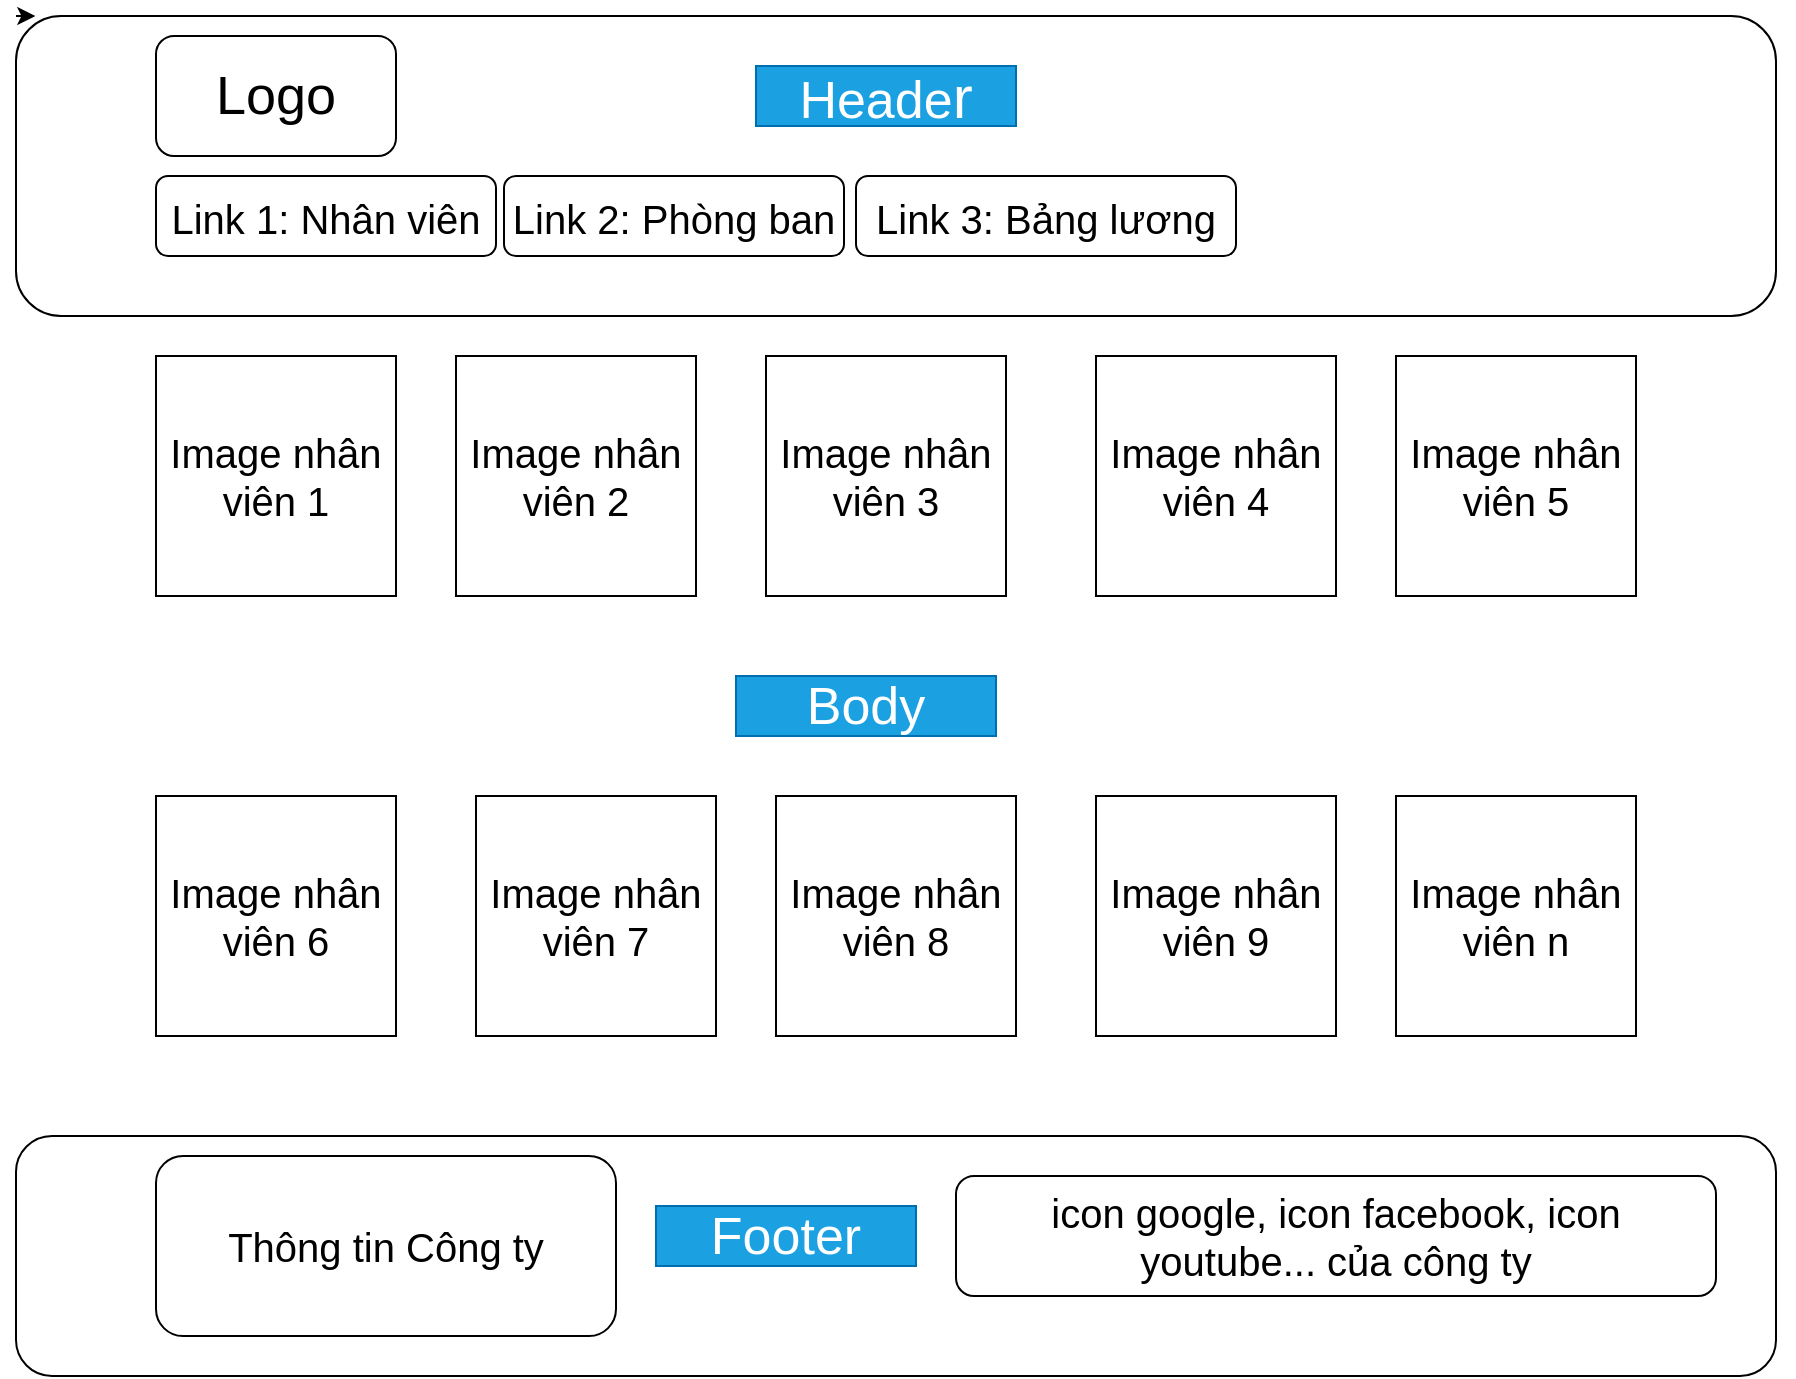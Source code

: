 <mxfile>
    <diagram id="TGtdZjBAEQ2gtQhgbbFU" name="Nhân viên">
        <mxGraphModel dx="1702" dy="1842" grid="1" gridSize="10" guides="1" tooltips="1" connect="1" arrows="1" fold="1" page="1" pageScale="1" pageWidth="827" pageHeight="1169" math="0" shadow="0">
            <root>
                <mxCell id="0"/>
                <mxCell id="1" parent="0"/>
                <mxCell id="3" style="edgeStyle=none;html=1;exitX=1;exitY=0;exitDx=0;exitDy=0;" parent="1" edge="1">
                    <mxGeometry relative="1" as="geometry">
                        <mxPoint x="130" y="10" as="sourcePoint"/>
                        <mxPoint x="130" y="47.5" as="targetPoint"/>
                    </mxGeometry>
                </mxCell>
                <mxCell id="4" style="edgeStyle=none;html=1;" parent="1" edge="1">
                    <mxGeometry relative="1" as="geometry">
                        <mxPoint x="130" y="32.5" as="sourcePoint"/>
                        <mxPoint x="130" y="47.5" as="targetPoint"/>
                    </mxGeometry>
                </mxCell>
                <mxCell id="7" style="edgeStyle=none;html=1;fontSize=27;" parent="1" edge="1">
                    <mxGeometry relative="1" as="geometry">
                        <mxPoint x="190" y="70" as="targetPoint"/>
                        <mxPoint x="190" y="70" as="sourcePoint"/>
                    </mxGeometry>
                </mxCell>
                <mxCell id="8" value="&lt;div&gt;&lt;blockquote style=&quot;margin: 0 0 0 40px ; border: none ; padding: 0px&quot;&gt;&lt;div&gt;&lt;br&gt;&lt;/div&gt;&lt;/blockquote&gt;&lt;/div&gt;" style="rounded=1;whiteSpace=wrap;html=1;fontSize=27;align=center;" parent="1" vertex="1">
                    <mxGeometry width="880" height="150" as="geometry"/>
                </mxCell>
                <mxCell id="9" value="Logo" style="rounded=1;whiteSpace=wrap;html=1;fontSize=27;" parent="1" vertex="1">
                    <mxGeometry x="70" y="10" width="120" height="60" as="geometry"/>
                </mxCell>
                <mxCell id="10" value="&lt;font style=&quot;font-size: 20px&quot;&gt;Link 1: Nhân viên&lt;/font&gt;" style="rounded=1;whiteSpace=wrap;html=1;fontSize=27;" parent="1" vertex="1">
                    <mxGeometry x="70" y="80" width="170" height="40" as="geometry"/>
                </mxCell>
                <mxCell id="26" value="&lt;font style=&quot;font-size: 20px&quot;&gt;Link 2: Phòng ban&lt;/font&gt;" style="rounded=1;whiteSpace=wrap;html=1;fontSize=27;" parent="1" vertex="1">
                    <mxGeometry x="244" y="80" width="170" height="40" as="geometry"/>
                </mxCell>
                <mxCell id="27" value="&lt;font style=&quot;font-size: 20px&quot;&gt;Link 3: Bảng lương&lt;/font&gt;" style="rounded=1;whiteSpace=wrap;html=1;fontSize=27;" parent="1" vertex="1">
                    <mxGeometry x="420" y="80" width="190" height="40" as="geometry"/>
                </mxCell>
                <mxCell id="28" style="edgeStyle=none;html=1;exitX=1;exitY=0.5;exitDx=0;exitDy=0;fontSize=20;" parent="1" source="8" edge="1">
                    <mxGeometry relative="1" as="geometry">
                        <mxPoint x="880" y="75" as="targetPoint"/>
                    </mxGeometry>
                </mxCell>
                <mxCell id="29" value="&lt;font style=&quot;font-size: 20px&quot;&gt;Image nhân viên 1&lt;/font&gt;" style="whiteSpace=wrap;html=1;aspect=fixed;fontSize=20;" parent="1" vertex="1">
                    <mxGeometry x="70" y="170" width="120" height="120" as="geometry"/>
                </mxCell>
                <mxCell id="30" value="" style="rounded=1;whiteSpace=wrap;html=1;fontSize=20;" parent="1" vertex="1">
                    <mxGeometry y="560" width="880" height="120" as="geometry"/>
                </mxCell>
                <mxCell id="31" value="Thông tin Công ty" style="rounded=1;whiteSpace=wrap;html=1;fontSize=20;" parent="1" vertex="1">
                    <mxGeometry x="70" y="570" width="230" height="90" as="geometry"/>
                </mxCell>
                <mxCell id="32" value="icon google, icon facebook, icon youtube... của công ty" style="rounded=1;whiteSpace=wrap;html=1;fontSize=20;" parent="1" vertex="1">
                    <mxGeometry x="470" y="580" width="380" height="60" as="geometry"/>
                </mxCell>
                <mxCell id="33" value="&lt;font style=&quot;font-size: 26px&quot;&gt;Heade&lt;/font&gt;&lt;font style=&quot;font-size: 30px&quot;&gt;r&lt;/font&gt;" style="text;html=1;strokeColor=#006EAF;fillColor=#1ba1e2;align=center;verticalAlign=middle;whiteSpace=wrap;rounded=0;fontSize=15;fontColor=#ffffff;" parent="1" vertex="1">
                    <mxGeometry x="370" y="25" width="130" height="30" as="geometry"/>
                </mxCell>
                <mxCell id="36" value="&lt;span style=&quot;font-size: 26px&quot;&gt;Footer&lt;/span&gt;" style="text;html=1;strokeColor=#006EAF;fillColor=#1ba1e2;align=center;verticalAlign=middle;whiteSpace=wrap;rounded=0;fontSize=15;fontColor=#ffffff;" parent="1" vertex="1">
                    <mxGeometry x="320" y="595" width="130" height="30" as="geometry"/>
                </mxCell>
                <mxCell id="37" value="&lt;font style=&quot;font-size: 20px&quot;&gt;Image nhân viên 2&lt;/font&gt;" style="whiteSpace=wrap;html=1;aspect=fixed;fontSize=20;" parent="1" vertex="1">
                    <mxGeometry x="220" y="170" width="120" height="120" as="geometry"/>
                </mxCell>
                <mxCell id="38" value="&lt;font style=&quot;font-size: 20px&quot;&gt;Image nhân viên 3&lt;/font&gt;" style="whiteSpace=wrap;html=1;aspect=fixed;fontSize=20;" parent="1" vertex="1">
                    <mxGeometry x="375" y="170" width="120" height="120" as="geometry"/>
                </mxCell>
                <mxCell id="39" value="&lt;font style=&quot;font-size: 20px&quot;&gt;Image nhân viên 4&lt;/font&gt;" style="whiteSpace=wrap;html=1;aspect=fixed;fontSize=20;" parent="1" vertex="1">
                    <mxGeometry x="540" y="170" width="120" height="120" as="geometry"/>
                </mxCell>
                <mxCell id="40" value="&lt;font style=&quot;font-size: 20px&quot;&gt;Image nhân viên 5&lt;/font&gt;" style="whiteSpace=wrap;html=1;aspect=fixed;fontSize=20;" parent="1" vertex="1">
                    <mxGeometry x="690" y="170" width="120" height="120" as="geometry"/>
                </mxCell>
                <mxCell id="41" value="&lt;font style=&quot;font-size: 20px&quot;&gt;Image nhân viên 6&lt;/font&gt;" style="whiteSpace=wrap;html=1;aspect=fixed;fontSize=20;" parent="1" vertex="1">
                    <mxGeometry x="70" y="390" width="120" height="120" as="geometry"/>
                </mxCell>
                <mxCell id="42" value="&lt;font style=&quot;font-size: 20px&quot;&gt;Image nhân viên 7&lt;/font&gt;" style="whiteSpace=wrap;html=1;aspect=fixed;fontSize=20;" parent="1" vertex="1">
                    <mxGeometry x="230" y="390" width="120" height="120" as="geometry"/>
                </mxCell>
                <mxCell id="43" value="&lt;font style=&quot;font-size: 20px&quot;&gt;Image nhân viên 8&lt;/font&gt;" style="whiteSpace=wrap;html=1;aspect=fixed;fontSize=20;" parent="1" vertex="1">
                    <mxGeometry x="380" y="390" width="120" height="120" as="geometry"/>
                </mxCell>
                <mxCell id="44" value="&lt;font style=&quot;font-size: 20px&quot;&gt;Image nhân viên 9&lt;/font&gt;" style="whiteSpace=wrap;html=1;aspect=fixed;fontSize=20;" parent="1" vertex="1">
                    <mxGeometry x="540" y="390" width="120" height="120" as="geometry"/>
                </mxCell>
                <mxCell id="45" value="&lt;font style=&quot;font-size: 20px&quot;&gt;Image nhân viên n&lt;/font&gt;" style="whiteSpace=wrap;html=1;aspect=fixed;fontSize=20;" parent="1" vertex="1">
                    <mxGeometry x="690" y="390" width="120" height="120" as="geometry"/>
                </mxCell>
                <mxCell id="46" value="&lt;span style=&quot;font-size: 26px&quot;&gt;Body&lt;/span&gt;" style="text;html=1;strokeColor=#006EAF;fillColor=#1ba1e2;align=center;verticalAlign=middle;whiteSpace=wrap;rounded=0;fontSize=15;fontColor=#ffffff;" parent="1" vertex="1">
                    <mxGeometry x="360" y="330" width="130" height="30" as="geometry"/>
                </mxCell>
                <mxCell id="47" style="edgeStyle=none;html=1;exitX=1;exitY=0.5;exitDx=0;exitDy=0;fontSize=30;" parent="1" source="8" edge="1">
                    <mxGeometry relative="1" as="geometry">
                        <mxPoint x="880" y="75" as="targetPoint"/>
                    </mxGeometry>
                </mxCell>
                <mxCell id="48" style="edgeStyle=none;html=1;exitX=0;exitY=0;exitDx=0;exitDy=0;entryX=0.011;entryY=0;entryDx=0;entryDy=0;entryPerimeter=0;" parent="1" source="8" target="8" edge="1">
                    <mxGeometry relative="1" as="geometry"/>
                </mxCell>
            </root>
        </mxGraphModel>
    </diagram>
    <diagram id="_Ha06pScQ3MpWrvTOpGN" name="Phòng ban">
        <mxGraphModel dx="875" dy="673" grid="1" gridSize="10" guides="1" tooltips="1" connect="1" arrows="1" fold="1" page="1" pageScale="1" pageWidth="827" pageHeight="1169" math="0" shadow="0">
            <root>
                <mxCell id="LRxoR7575IsXHm4RW5tJ-0"/>
                <mxCell id="LRxoR7575IsXHm4RW5tJ-1" parent="LRxoR7575IsXHm4RW5tJ-0"/>
                <mxCell id="LRxoR7575IsXHm4RW5tJ-2" style="edgeStyle=none;html=1;exitX=1;exitY=0;exitDx=0;exitDy=0;" parent="LRxoR7575IsXHm4RW5tJ-1" edge="1">
                    <mxGeometry relative="1" as="geometry">
                        <mxPoint x="240" y="70" as="sourcePoint"/>
                        <mxPoint x="240" y="107.5" as="targetPoint"/>
                    </mxGeometry>
                </mxCell>
                <mxCell id="LRxoR7575IsXHm4RW5tJ-3" style="edgeStyle=none;html=1;" parent="LRxoR7575IsXHm4RW5tJ-1" edge="1">
                    <mxGeometry relative="1" as="geometry">
                        <mxPoint x="240" y="92.5" as="sourcePoint"/>
                        <mxPoint x="240" y="107.5" as="targetPoint"/>
                    </mxGeometry>
                </mxCell>
                <mxCell id="LRxoR7575IsXHm4RW5tJ-4" style="edgeStyle=none;html=1;fontSize=27;" parent="LRxoR7575IsXHm4RW5tJ-1" edge="1">
                    <mxGeometry relative="1" as="geometry">
                        <mxPoint x="300" y="130" as="targetPoint"/>
                        <mxPoint x="300" y="130" as="sourcePoint"/>
                    </mxGeometry>
                </mxCell>
                <mxCell id="LRxoR7575IsXHm4RW5tJ-5" value="&lt;div&gt;&lt;blockquote style=&quot;margin: 0 0 0 40px ; border: none ; padding: 0px&quot;&gt;&lt;div&gt;&lt;br&gt;&lt;/div&gt;&lt;/blockquote&gt;&lt;/div&gt;" style="rounded=1;whiteSpace=wrap;html=1;fontSize=27;align=center;" parent="LRxoR7575IsXHm4RW5tJ-1" vertex="1">
                    <mxGeometry x="110" y="60" width="880" height="150" as="geometry"/>
                </mxCell>
                <mxCell id="LRxoR7575IsXHm4RW5tJ-6" value="Logo" style="rounded=1;whiteSpace=wrap;html=1;fontSize=27;" parent="LRxoR7575IsXHm4RW5tJ-1" vertex="1">
                    <mxGeometry x="180" y="70" width="120" height="60" as="geometry"/>
                </mxCell>
                <mxCell id="LRxoR7575IsXHm4RW5tJ-7" value="&lt;font style=&quot;font-size: 20px&quot;&gt;Link 1: Nhân viên&lt;/font&gt;" style="rounded=1;whiteSpace=wrap;html=1;fontSize=27;" parent="LRxoR7575IsXHm4RW5tJ-1" vertex="1">
                    <mxGeometry x="180" y="140" width="170" height="40" as="geometry"/>
                </mxCell>
                <mxCell id="LRxoR7575IsXHm4RW5tJ-8" value="&lt;font style=&quot;font-size: 20px&quot;&gt;Link 2: Phòng ban&lt;/font&gt;" style="rounded=1;whiteSpace=wrap;html=1;fontSize=27;" parent="LRxoR7575IsXHm4RW5tJ-1" vertex="1">
                    <mxGeometry x="354" y="140" width="170" height="40" as="geometry"/>
                </mxCell>
                <mxCell id="LRxoR7575IsXHm4RW5tJ-9" value="&lt;font style=&quot;font-size: 20px&quot;&gt;Link 3: Bảng lương&lt;/font&gt;" style="rounded=1;whiteSpace=wrap;html=1;fontSize=27;" parent="LRxoR7575IsXHm4RW5tJ-1" vertex="1">
                    <mxGeometry x="530" y="140" width="190" height="40" as="geometry"/>
                </mxCell>
                <mxCell id="LRxoR7575IsXHm4RW5tJ-10" style="edgeStyle=none;html=1;exitX=1;exitY=0.5;exitDx=0;exitDy=0;fontSize=20;" parent="LRxoR7575IsXHm4RW5tJ-1" source="LRxoR7575IsXHm4RW5tJ-5" edge="1">
                    <mxGeometry relative="1" as="geometry">
                        <mxPoint x="990" y="135" as="targetPoint"/>
                    </mxGeometry>
                </mxCell>
                <mxCell id="LRxoR7575IsXHm4RW5tJ-12" value="" style="rounded=1;whiteSpace=wrap;html=1;fontSize=20;" parent="LRxoR7575IsXHm4RW5tJ-1" vertex="1">
                    <mxGeometry x="110" y="620" width="880" height="120" as="geometry"/>
                </mxCell>
                <mxCell id="LRxoR7575IsXHm4RW5tJ-13" value="Thông tin Công ty" style="rounded=1;whiteSpace=wrap;html=1;fontSize=20;" parent="LRxoR7575IsXHm4RW5tJ-1" vertex="1">
                    <mxGeometry x="180" y="630" width="230" height="90" as="geometry"/>
                </mxCell>
                <mxCell id="LRxoR7575IsXHm4RW5tJ-14" value="icon google, icon facebook, icon youtube... của công ty" style="rounded=1;whiteSpace=wrap;html=1;fontSize=20;" parent="LRxoR7575IsXHm4RW5tJ-1" vertex="1">
                    <mxGeometry x="580" y="640" width="380" height="60" as="geometry"/>
                </mxCell>
                <mxCell id="LRxoR7575IsXHm4RW5tJ-15" value="&lt;font style=&quot;font-size: 26px&quot;&gt;Heade&lt;/font&gt;&lt;font style=&quot;font-size: 30px&quot;&gt;r&lt;/font&gt;" style="text;html=1;strokeColor=#006EAF;fillColor=#1ba1e2;align=center;verticalAlign=middle;whiteSpace=wrap;rounded=0;fontSize=15;fontColor=#ffffff;" parent="LRxoR7575IsXHm4RW5tJ-1" vertex="1">
                    <mxGeometry x="480" y="85" width="130" height="30" as="geometry"/>
                </mxCell>
                <mxCell id="LRxoR7575IsXHm4RW5tJ-16" value="&lt;span style=&quot;font-size: 26px&quot;&gt;Footer&lt;/span&gt;" style="text;html=1;strokeColor=#006EAF;fillColor=#1ba1e2;align=center;verticalAlign=middle;whiteSpace=wrap;rounded=0;fontSize=15;fontColor=#ffffff;" parent="LRxoR7575IsXHm4RW5tJ-1" vertex="1">
                    <mxGeometry x="430" y="655" width="130" height="30" as="geometry"/>
                </mxCell>
                <mxCell id="LRxoR7575IsXHm4RW5tJ-26" value="&lt;span style=&quot;font-size: 26px&quot;&gt;Body&lt;/span&gt;" style="text;html=1;strokeColor=#006EAF;fillColor=#1ba1e2;align=center;verticalAlign=middle;whiteSpace=wrap;rounded=0;fontSize=15;fontColor=#ffffff;" parent="LRxoR7575IsXHm4RW5tJ-1" vertex="1">
                    <mxGeometry x="470" y="390" width="130" height="30" as="geometry"/>
                </mxCell>
                <mxCell id="LRxoR7575IsXHm4RW5tJ-27" style="edgeStyle=none;html=1;exitX=1;exitY=0.5;exitDx=0;exitDy=0;fontSize=30;" parent="LRxoR7575IsXHm4RW5tJ-1" source="LRxoR7575IsXHm4RW5tJ-5" edge="1">
                    <mxGeometry relative="1" as="geometry">
                        <mxPoint x="990" y="135" as="targetPoint"/>
                    </mxGeometry>
                </mxCell>
                <mxCell id="LRxoR7575IsXHm4RW5tJ-28" style="edgeStyle=none;html=1;exitX=0;exitY=0;exitDx=0;exitDy=0;entryX=0.011;entryY=0;entryDx=0;entryDy=0;entryPerimeter=0;" parent="LRxoR7575IsXHm4RW5tJ-1" source="LRxoR7575IsXHm4RW5tJ-5" target="LRxoR7575IsXHm4RW5tJ-5" edge="1">
                    <mxGeometry relative="1" as="geometry"/>
                </mxCell>
                <mxCell id="LRxoR7575IsXHm4RW5tJ-29" value="&lt;font style=&quot;font-size: 16px&quot;&gt;Số lượng nhân viên:&lt;/font&gt;" style="rounded=1;whiteSpace=wrap;html=1;" parent="LRxoR7575IsXHm4RW5tJ-1" vertex="1">
                    <mxGeometry x="140" y="230" width="260" height="90" as="geometry"/>
                </mxCell>
                <mxCell id="LRxoR7575IsXHm4RW5tJ-30" value="Sale" style="text;html=1;strokeColor=none;fillColor=none;align=center;verticalAlign=middle;whiteSpace=wrap;rounded=0;fontSize=16;" parent="LRxoR7575IsXHm4RW5tJ-1" vertex="1">
                    <mxGeometry x="150" y="230" width="60" height="30" as="geometry"/>
                </mxCell>
                <mxCell id="LRxoR7575IsXHm4RW5tJ-31" value="&lt;font style=&quot;font-size: 16px&quot;&gt;Số lượng nhân viên:&lt;/font&gt;" style="rounded=1;whiteSpace=wrap;html=1;" parent="LRxoR7575IsXHm4RW5tJ-1" vertex="1">
                    <mxGeometry x="440" y="230" width="260" height="90" as="geometry"/>
                </mxCell>
                <mxCell id="LRxoR7575IsXHm4RW5tJ-32" value="&lt;font style=&quot;font-size: 16px&quot;&gt;Số lượng nhân viên:&lt;/font&gt;" style="rounded=1;whiteSpace=wrap;html=1;" parent="LRxoR7575IsXHm4RW5tJ-1" vertex="1">
                    <mxGeometry x="720" y="230" width="260" height="90" as="geometry"/>
                </mxCell>
                <mxCell id="LRxoR7575IsXHm4RW5tJ-33" value="Maketing" style="text;html=1;strokeColor=none;fillColor=none;align=center;verticalAlign=middle;whiteSpace=wrap;rounded=0;fontSize=16;" parent="LRxoR7575IsXHm4RW5tJ-1" vertex="1">
                    <mxGeometry x="730" y="230" width="60" height="30" as="geometry"/>
                </mxCell>
                <mxCell id="LRxoR7575IsXHm4RW5tJ-34" value="HR" style="text;html=1;strokeColor=none;fillColor=none;align=center;verticalAlign=middle;whiteSpace=wrap;rounded=0;fontSize=16;" parent="LRxoR7575IsXHm4RW5tJ-1" vertex="1">
                    <mxGeometry x="450" y="230" width="60" height="30" as="geometry"/>
                </mxCell>
                <mxCell id="LRxoR7575IsXHm4RW5tJ-37" value="&lt;font style=&quot;font-size: 16px&quot;&gt;Số lượng nhân viên:&lt;/font&gt;" style="rounded=1;whiteSpace=wrap;html=1;" parent="LRxoR7575IsXHm4RW5tJ-1" vertex="1">
                    <mxGeometry x="140" y="450" width="260" height="90" as="geometry"/>
                </mxCell>
                <mxCell id="LRxoR7575IsXHm4RW5tJ-38" value="&lt;font style=&quot;font-size: 16px&quot;&gt;Số lượng nhân viên:&lt;/font&gt;" style="rounded=1;whiteSpace=wrap;html=1;" parent="LRxoR7575IsXHm4RW5tJ-1" vertex="1">
                    <mxGeometry x="440" y="450" width="260" height="90" as="geometry"/>
                </mxCell>
                <mxCell id="LRxoR7575IsXHm4RW5tJ-39" value="IT" style="text;html=1;strokeColor=none;fillColor=none;align=center;verticalAlign=middle;whiteSpace=wrap;rounded=0;fontSize=16;" parent="LRxoR7575IsXHm4RW5tJ-1" vertex="1">
                    <mxGeometry x="140" y="450" width="60" height="30" as="geometry"/>
                </mxCell>
                <mxCell id="LRxoR7575IsXHm4RW5tJ-40" value="Finance" style="text;html=1;strokeColor=none;fillColor=none;align=center;verticalAlign=middle;whiteSpace=wrap;rounded=0;fontSize=16;" parent="LRxoR7575IsXHm4RW5tJ-1" vertex="1">
                    <mxGeometry x="450" y="450" width="60" height="30" as="geometry"/>
                </mxCell>
            </root>
        </mxGraphModel>
    </diagram>
    <diagram id="5HIXl_80C6i7_iIasghx" name="Bảng lương">
        <mxGraphModel dx="1702" dy="1842" grid="1" gridSize="10" guides="1" tooltips="1" connect="1" arrows="1" fold="1" page="1" pageScale="1" pageWidth="827" pageHeight="1169" math="0" shadow="0">
            <root>
                <mxCell id="Z3roE0nnxXe2VkRzbUsY-0"/>
                <mxCell id="Z3roE0nnxXe2VkRzbUsY-1" parent="Z3roE0nnxXe2VkRzbUsY-0"/>
                <mxCell id="Z3roE0nnxXe2VkRzbUsY-2" style="edgeStyle=none;html=1;exitX=1;exitY=0;exitDx=0;exitDy=0;" edge="1" parent="Z3roE0nnxXe2VkRzbUsY-1">
                    <mxGeometry relative="1" as="geometry">
                        <mxPoint x="130" y="10" as="sourcePoint"/>
                        <mxPoint x="130" y="47.5" as="targetPoint"/>
                    </mxGeometry>
                </mxCell>
                <mxCell id="Z3roE0nnxXe2VkRzbUsY-3" style="edgeStyle=none;html=1;" edge="1" parent="Z3roE0nnxXe2VkRzbUsY-1">
                    <mxGeometry relative="1" as="geometry">
                        <mxPoint x="130" y="32.5" as="sourcePoint"/>
                        <mxPoint x="130" y="47.5" as="targetPoint"/>
                    </mxGeometry>
                </mxCell>
                <mxCell id="Z3roE0nnxXe2VkRzbUsY-4" style="edgeStyle=none;html=1;fontSize=27;" edge="1" parent="Z3roE0nnxXe2VkRzbUsY-1">
                    <mxGeometry relative="1" as="geometry">
                        <mxPoint x="190" y="70" as="targetPoint"/>
                        <mxPoint x="190" y="70" as="sourcePoint"/>
                    </mxGeometry>
                </mxCell>
                <mxCell id="Z3roE0nnxXe2VkRzbUsY-5" value="&lt;div&gt;&lt;blockquote style=&quot;margin: 0 0 0 40px ; border: none ; padding: 0px&quot;&gt;&lt;div&gt;&lt;br&gt;&lt;/div&gt;&lt;/blockquote&gt;&lt;/div&gt;" style="rounded=1;whiteSpace=wrap;html=1;fontSize=27;align=center;" vertex="1" parent="Z3roE0nnxXe2VkRzbUsY-1">
                    <mxGeometry width="880" height="150" as="geometry"/>
                </mxCell>
                <mxCell id="Z3roE0nnxXe2VkRzbUsY-6" value="Logo" style="rounded=1;whiteSpace=wrap;html=1;fontSize=27;" vertex="1" parent="Z3roE0nnxXe2VkRzbUsY-1">
                    <mxGeometry x="70" y="10" width="120" height="60" as="geometry"/>
                </mxCell>
                <mxCell id="Z3roE0nnxXe2VkRzbUsY-7" value="&lt;font style=&quot;font-size: 20px&quot;&gt;Link 1: Nhân viên&lt;/font&gt;" style="rounded=1;whiteSpace=wrap;html=1;fontSize=27;" vertex="1" parent="Z3roE0nnxXe2VkRzbUsY-1">
                    <mxGeometry x="70" y="80" width="170" height="40" as="geometry"/>
                </mxCell>
                <mxCell id="Z3roE0nnxXe2VkRzbUsY-8" value="&lt;font style=&quot;font-size: 20px&quot;&gt;Link 2: Phòng ban&lt;/font&gt;" style="rounded=1;whiteSpace=wrap;html=1;fontSize=27;" vertex="1" parent="Z3roE0nnxXe2VkRzbUsY-1">
                    <mxGeometry x="244" y="80" width="170" height="40" as="geometry"/>
                </mxCell>
                <mxCell id="Z3roE0nnxXe2VkRzbUsY-9" value="&lt;font style=&quot;font-size: 20px&quot;&gt;Link 3: Bảng lương&lt;/font&gt;" style="rounded=1;whiteSpace=wrap;html=1;fontSize=27;" vertex="1" parent="Z3roE0nnxXe2VkRzbUsY-1">
                    <mxGeometry x="420" y="80" width="190" height="40" as="geometry"/>
                </mxCell>
                <mxCell id="Z3roE0nnxXe2VkRzbUsY-10" style="edgeStyle=none;html=1;exitX=1;exitY=0.5;exitDx=0;exitDy=0;fontSize=20;" edge="1" source="Z3roE0nnxXe2VkRzbUsY-5" parent="Z3roE0nnxXe2VkRzbUsY-1">
                    <mxGeometry relative="1" as="geometry">
                        <mxPoint x="880" y="75" as="targetPoint"/>
                    </mxGeometry>
                </mxCell>
                <mxCell id="Z3roE0nnxXe2VkRzbUsY-11" value="" style="rounded=1;whiteSpace=wrap;html=1;fontSize=20;" vertex="1" parent="Z3roE0nnxXe2VkRzbUsY-1">
                    <mxGeometry y="560" width="880" height="120" as="geometry"/>
                </mxCell>
                <mxCell id="Z3roE0nnxXe2VkRzbUsY-12" value="Thông tin Công ty" style="rounded=1;whiteSpace=wrap;html=1;fontSize=20;" vertex="1" parent="Z3roE0nnxXe2VkRzbUsY-1">
                    <mxGeometry x="70" y="570" width="230" height="90" as="geometry"/>
                </mxCell>
                <mxCell id="Z3roE0nnxXe2VkRzbUsY-13" value="icon google, icon facebook, icon youtube... của công ty" style="rounded=1;whiteSpace=wrap;html=1;fontSize=20;" vertex="1" parent="Z3roE0nnxXe2VkRzbUsY-1">
                    <mxGeometry x="470" y="580" width="380" height="60" as="geometry"/>
                </mxCell>
                <mxCell id="Z3roE0nnxXe2VkRzbUsY-14" value="&lt;font style=&quot;font-size: 26px&quot;&gt;Heade&lt;/font&gt;&lt;font style=&quot;font-size: 30px&quot;&gt;r&lt;/font&gt;" style="text;html=1;strokeColor=#006EAF;fillColor=#1ba1e2;align=center;verticalAlign=middle;whiteSpace=wrap;rounded=0;fontSize=15;fontColor=#ffffff;" vertex="1" parent="Z3roE0nnxXe2VkRzbUsY-1">
                    <mxGeometry x="370" y="25" width="130" height="30" as="geometry"/>
                </mxCell>
                <mxCell id="Z3roE0nnxXe2VkRzbUsY-15" value="&lt;span style=&quot;font-size: 26px&quot;&gt;Footer&lt;/span&gt;" style="text;html=1;strokeColor=#006EAF;fillColor=#1ba1e2;align=center;verticalAlign=middle;whiteSpace=wrap;rounded=0;fontSize=15;fontColor=#ffffff;" vertex="1" parent="Z3roE0nnxXe2VkRzbUsY-1">
                    <mxGeometry x="320" y="595" width="130" height="30" as="geometry"/>
                </mxCell>
                <mxCell id="Z3roE0nnxXe2VkRzbUsY-16" value="&lt;span style=&quot;font-size: 26px&quot;&gt;Body&lt;/span&gt;" style="text;html=1;strokeColor=#006EAF;fillColor=#1ba1e2;align=center;verticalAlign=middle;whiteSpace=wrap;rounded=0;fontSize=15;fontColor=#ffffff;" vertex="1" parent="Z3roE0nnxXe2VkRzbUsY-1">
                    <mxGeometry x="360" y="330" width="130" height="30" as="geometry"/>
                </mxCell>
                <mxCell id="Z3roE0nnxXe2VkRzbUsY-17" style="edgeStyle=none;html=1;exitX=1;exitY=0.5;exitDx=0;exitDy=0;fontSize=30;" edge="1" source="Z3roE0nnxXe2VkRzbUsY-5" parent="Z3roE0nnxXe2VkRzbUsY-1">
                    <mxGeometry relative="1" as="geometry">
                        <mxPoint x="880" y="75" as="targetPoint"/>
                    </mxGeometry>
                </mxCell>
                <mxCell id="Z3roE0nnxXe2VkRzbUsY-18" style="edgeStyle=none;html=1;exitX=0;exitY=0;exitDx=0;exitDy=0;entryX=0.011;entryY=0;entryDx=0;entryDy=0;entryPerimeter=0;" edge="1" source="Z3roE0nnxXe2VkRzbUsY-5" target="Z3roE0nnxXe2VkRzbUsY-5" parent="Z3roE0nnxXe2VkRzbUsY-1">
                    <mxGeometry relative="1" as="geometry"/>
                </mxCell>
                <mxCell id="Z3roE0nnxXe2VkRzbUsY-29" value="Nguyễn văn A&lt;br&gt;&lt;br&gt;Mã nhân viên:&lt;br&gt;Hệ số lương:&lt;br&gt;Số giờ làm thêm:&lt;br&gt;Lương:" style="rounded=0;whiteSpace=wrap;html=1;" vertex="1" parent="Z3roE0nnxXe2VkRzbUsY-1">
                    <mxGeometry x="20" y="170" width="170" height="130" as="geometry"/>
                </mxCell>
                <mxCell id="Z3roE0nnxXe2VkRzbUsY-30" value="Nguyễn văn B&lt;br&gt;&lt;br&gt;Mã nhân viên:&lt;br&gt;Hệ số lương:&lt;br&gt;Số giờ làm thêm:&lt;br&gt;Lương:" style="rounded=0;whiteSpace=wrap;html=1;" vertex="1" parent="Z3roE0nnxXe2VkRzbUsY-1">
                    <mxGeometry x="340" y="170" width="170" height="130" as="geometry"/>
                </mxCell>
                <mxCell id="Z3roE0nnxXe2VkRzbUsY-31" value="Nguyễn văn C&lt;br&gt;&lt;br&gt;Mã nhân viên:&lt;br&gt;Hệ số lương:&lt;br&gt;Số giờ làm thêm:&lt;br&gt;Lương;&amp;nbsp;" style="rounded=0;whiteSpace=wrap;html=1;" vertex="1" parent="Z3roE0nnxXe2VkRzbUsY-1">
                    <mxGeometry x="640" y="170" width="170" height="130" as="geometry"/>
                </mxCell>
                <mxCell id="Z3roE0nnxXe2VkRzbUsY-32" value="Nguyễn văn D&lt;br&gt;&lt;br&gt;Mã nhân viên:&lt;br&gt;Hệ số lương:&lt;br&gt;Số giờ làm thêm:&lt;br&gt;Lương:" style="rounded=0;whiteSpace=wrap;html=1;" vertex="1" parent="Z3roE0nnxXe2VkRzbUsY-1">
                    <mxGeometry x="20" y="400" width="170" height="130" as="geometry"/>
                </mxCell>
                <mxCell id="Z3roE0nnxXe2VkRzbUsY-33" value="Nguyễn văn E&lt;br&gt;&lt;br&gt;Mã nhân viên:&lt;br&gt;Hệ số lương:&lt;br&gt;Số giờ làm thêm:&lt;br&gt;Lương:" style="rounded=0;whiteSpace=wrap;html=1;" vertex="1" parent="Z3roE0nnxXe2VkRzbUsY-1">
                    <mxGeometry x="330" y="400" width="170" height="130" as="geometry"/>
                </mxCell>
                <mxCell id="Z3roE0nnxXe2VkRzbUsY-34" value="Nguyễn văn ...&lt;br&gt;&lt;br&gt;Mã nhân viên:&lt;br&gt;Hệ số lương:&lt;br&gt;Số giờ làm thêm:&lt;br&gt;Lương:" style="rounded=0;whiteSpace=wrap;html=1;" vertex="1" parent="Z3roE0nnxXe2VkRzbUsY-1">
                    <mxGeometry x="640" y="400" width="170" height="130" as="geometry"/>
                </mxCell>
            </root>
        </mxGraphModel>
    </diagram>
</mxfile>